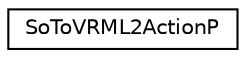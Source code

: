 digraph "Graphical Class Hierarchy"
{
 // LATEX_PDF_SIZE
  edge [fontname="Helvetica",fontsize="10",labelfontname="Helvetica",labelfontsize="10"];
  node [fontname="Helvetica",fontsize="10",shape=record];
  rankdir="LR";
  Node0 [label="SoToVRML2ActionP",height=0.2,width=0.4,color="black", fillcolor="white", style="filled",URL="$classSoToVRML2ActionP.html",tooltip=" "];
}
